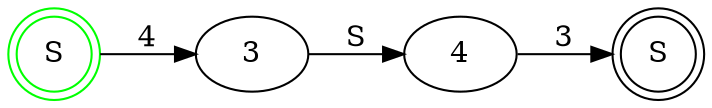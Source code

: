 digraph g {
rankdir=LR
1[label="S", shape="doublecircle", color="green"]
2[label="S", shape="doublecircle"]

1 -> 3[label="4"]
3 -> 4[label="S"]
4 -> 2[label="3"]
}
